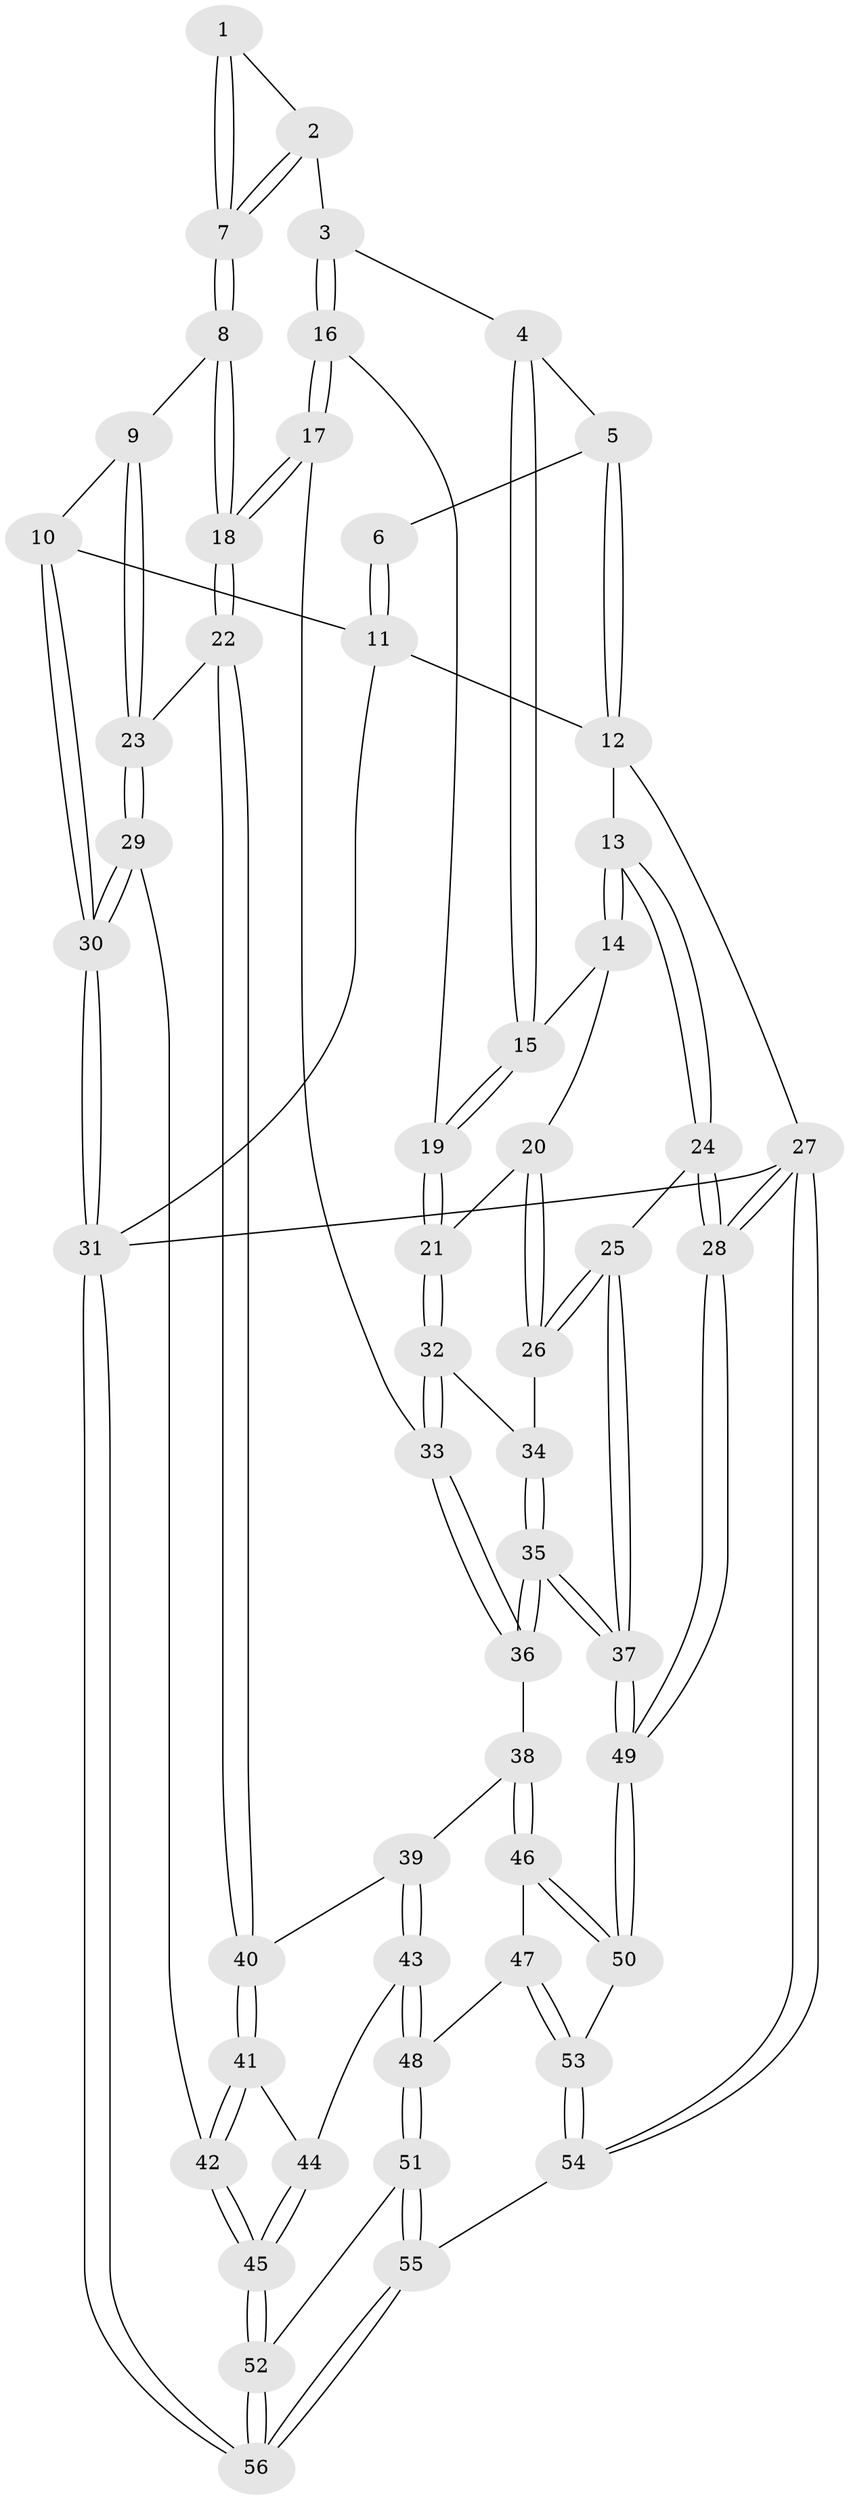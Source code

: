 // coarse degree distribution, {4: 0.5714285714285714, 2: 0.07142857142857142, 3: 0.32142857142857145, 5: 0.03571428571428571}
// Generated by graph-tools (version 1.1) at 2025/38/03/04/25 23:38:36]
// undirected, 56 vertices, 137 edges
graph export_dot {
  node [color=gray90,style=filled];
  1 [pos="+0.32561949865474366+0"];
  2 [pos="+0.46429195258557776+0.1327976223473615"];
  3 [pos="+0.5670229349664923+0.13318906980625625"];
  4 [pos="+0.767435651389331+0"];
  5 [pos="+0.7822944106244349+0"];
  6 [pos="+0.2509538345564582+0"];
  7 [pos="+0.27942017290378196+0.2323550613596078"];
  8 [pos="+0.238517773497985+0.27727071720552493"];
  9 [pos="+0+0.15772750843645691"];
  10 [pos="+0+0.02256908695263328"];
  11 [pos="+0+0"];
  12 [pos="+1+0"];
  13 [pos="+1+0"];
  14 [pos="+0.9110224954770161+0.2905965965617654"];
  15 [pos="+0.7645122302636715+0.26296064923024853"];
  16 [pos="+0.5671282996230654+0.1504303248163147"];
  17 [pos="+0.3861866247264687+0.4210431606309323"];
  18 [pos="+0.329311815721189+0.43226024645539407"];
  19 [pos="+0.6754443472246469+0.4074290263173952"];
  20 [pos="+0.8460229297282655+0.3934749855348861"];
  21 [pos="+0.675627954332911+0.42519039302513517"];
  22 [pos="+0.321421968703728+0.45360266027586876"];
  23 [pos="+0.10792940592274955+0.5540568836175528"];
  24 [pos="+1+0.5053668023060169"];
  25 [pos="+0.9912063407216115+0.5137733426990196"];
  26 [pos="+0.9771431079120864+0.5130217182729839"];
  27 [pos="+1+1"];
  28 [pos="+1+1"];
  29 [pos="+0+0.6882850324941768"];
  30 [pos="+0+0.6902019824497228"];
  31 [pos="+0+1"];
  32 [pos="+0.6713339501698721+0.4327755686893104"];
  33 [pos="+0.650157261349217+0.4598011148783037"];
  34 [pos="+0.9117741557351345+0.5471832407002907"];
  35 [pos="+0.8108080937508967+0.6496115952960437"];
  36 [pos="+0.6612324993010695+0.5624210471016547"];
  37 [pos="+0.8699485010559327+0.800372796864417"];
  38 [pos="+0.6210143410055701+0.6230355849084289"];
  39 [pos="+0.535376613289204+0.6287322842686757"];
  40 [pos="+0.34101004937152346+0.5470650400143415"];
  41 [pos="+0.3408171512727027+0.5516690031575009"];
  42 [pos="+0.08569383250378165+0.7514625516857902"];
  43 [pos="+0.39113820969465823+0.7401326481013809"];
  44 [pos="+0.34501737691620904+0.601303426458359"];
  45 [pos="+0.13274592312582412+0.7905032937679374"];
  46 [pos="+0.6141770815059769+0.6803689456820693"];
  47 [pos="+0.4803977250388794+0.7832442318102657"];
  48 [pos="+0.39325926603963357+0.7719934557855818"];
  49 [pos="+0.8835414302399218+0.8450793283415288"];
  50 [pos="+0.6695146904577244+0.7993506240150927"];
  51 [pos="+0.3147975118951203+0.8678965513176744"];
  52 [pos="+0.15689399788732394+0.8196866943641385"];
  53 [pos="+0.5806302502242807+0.8824420949641196"];
  54 [pos="+0.5570177355026155+1"];
  55 [pos="+0.42131815848373655+1"];
  56 [pos="+0+1"];
  1 -- 2;
  1 -- 7;
  1 -- 7;
  2 -- 3;
  2 -- 7;
  2 -- 7;
  3 -- 4;
  3 -- 16;
  3 -- 16;
  4 -- 5;
  4 -- 15;
  4 -- 15;
  5 -- 6;
  5 -- 12;
  5 -- 12;
  6 -- 11;
  6 -- 11;
  7 -- 8;
  7 -- 8;
  8 -- 9;
  8 -- 18;
  8 -- 18;
  9 -- 10;
  9 -- 23;
  9 -- 23;
  10 -- 11;
  10 -- 30;
  10 -- 30;
  11 -- 12;
  11 -- 31;
  12 -- 13;
  12 -- 27;
  13 -- 14;
  13 -- 14;
  13 -- 24;
  13 -- 24;
  14 -- 15;
  14 -- 20;
  15 -- 19;
  15 -- 19;
  16 -- 17;
  16 -- 17;
  16 -- 19;
  17 -- 18;
  17 -- 18;
  17 -- 33;
  18 -- 22;
  18 -- 22;
  19 -- 21;
  19 -- 21;
  20 -- 21;
  20 -- 26;
  20 -- 26;
  21 -- 32;
  21 -- 32;
  22 -- 23;
  22 -- 40;
  22 -- 40;
  23 -- 29;
  23 -- 29;
  24 -- 25;
  24 -- 28;
  24 -- 28;
  25 -- 26;
  25 -- 26;
  25 -- 37;
  25 -- 37;
  26 -- 34;
  27 -- 28;
  27 -- 28;
  27 -- 54;
  27 -- 54;
  27 -- 31;
  28 -- 49;
  28 -- 49;
  29 -- 30;
  29 -- 30;
  29 -- 42;
  30 -- 31;
  30 -- 31;
  31 -- 56;
  31 -- 56;
  32 -- 33;
  32 -- 33;
  32 -- 34;
  33 -- 36;
  33 -- 36;
  34 -- 35;
  34 -- 35;
  35 -- 36;
  35 -- 36;
  35 -- 37;
  35 -- 37;
  36 -- 38;
  37 -- 49;
  37 -- 49;
  38 -- 39;
  38 -- 46;
  38 -- 46;
  39 -- 40;
  39 -- 43;
  39 -- 43;
  40 -- 41;
  40 -- 41;
  41 -- 42;
  41 -- 42;
  41 -- 44;
  42 -- 45;
  42 -- 45;
  43 -- 44;
  43 -- 48;
  43 -- 48;
  44 -- 45;
  44 -- 45;
  45 -- 52;
  45 -- 52;
  46 -- 47;
  46 -- 50;
  46 -- 50;
  47 -- 48;
  47 -- 53;
  47 -- 53;
  48 -- 51;
  48 -- 51;
  49 -- 50;
  49 -- 50;
  50 -- 53;
  51 -- 52;
  51 -- 55;
  51 -- 55;
  52 -- 56;
  52 -- 56;
  53 -- 54;
  53 -- 54;
  54 -- 55;
  55 -- 56;
  55 -- 56;
}
